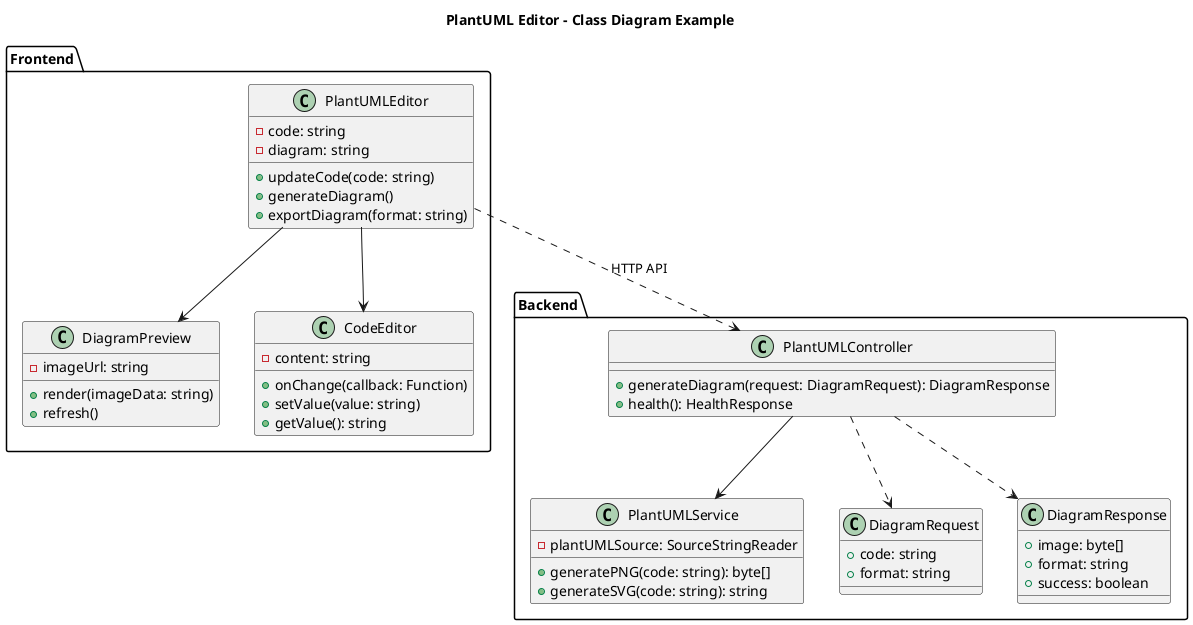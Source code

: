 @startuml Class Diagram
title PlantUML Editor - Class Diagram Example

package "Frontend" {
  class PlantUMLEditor {
    -code: string
    -diagram: string
    +updateCode(code: string)
    +generateDiagram()
    +exportDiagram(format: string)
  }
  
  class DiagramPreview {
    -imageUrl: string
    +render(imageData: string)
    +refresh()
  }
  
  class CodeEditor {
    -content: string
    +onChange(callback: Function)
    +setValue(value: string)
    +getValue(): string
  }
}

package "Backend" {
  class PlantUMLController {
    +generateDiagram(request: DiagramRequest): DiagramResponse
    +health(): HealthResponse
  }
  
  class PlantUMLService {
    -plantUMLSource: SourceStringReader
    +generatePNG(code: string): byte[]
    +generateSVG(code: string): string
  }
  
  class DiagramRequest {
    +code: string
    +format: string
  }
  
  class DiagramResponse {
    +image: byte[]
    +format: string
    +success: boolean
  }
}

PlantUMLEditor --> DiagramPreview
PlantUMLEditor --> CodeEditor
PlantUMLEditor ..> PlantUMLController : HTTP API

PlantUMLController --> PlantUMLService
PlantUMLController ..> DiagramRequest
PlantUMLController ..> DiagramResponse

@enduml
